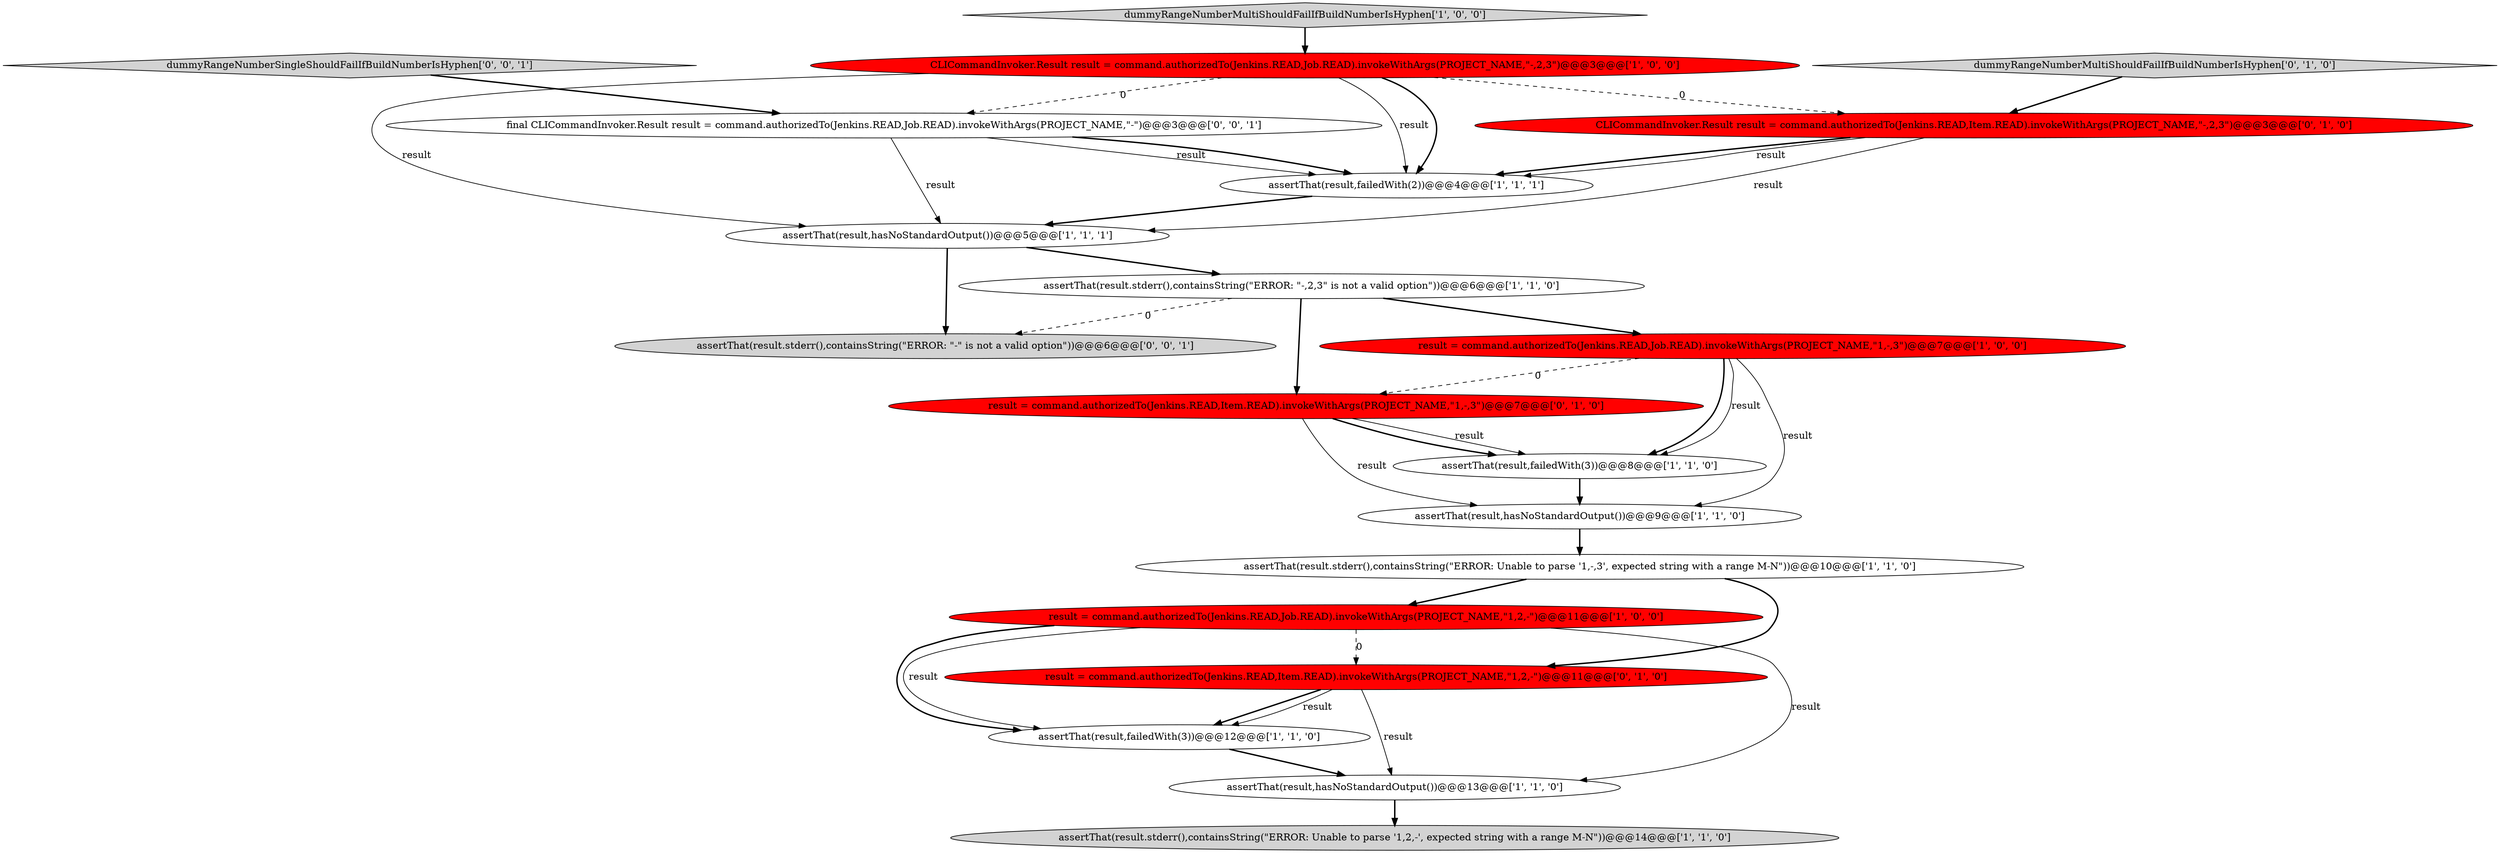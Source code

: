 digraph {
5 [style = filled, label = "assertThat(result.stderr(),containsString(\"ERROR: Unable to parse '1,2,-', expected string with a range M-N\"))@@@14@@@['1', '1', '0']", fillcolor = lightgray, shape = ellipse image = "AAA0AAABBB1BBB"];
11 [style = filled, label = "assertThat(result,failedWith(3))@@@8@@@['1', '1', '0']", fillcolor = white, shape = ellipse image = "AAA0AAABBB1BBB"];
2 [style = filled, label = "assertThat(result,failedWith(3))@@@12@@@['1', '1', '0']", fillcolor = white, shape = ellipse image = "AAA0AAABBB1BBB"];
6 [style = filled, label = "result = command.authorizedTo(Jenkins.READ,Job.READ).invokeWithArgs(PROJECT_NAME,\"1,2,-\")@@@11@@@['1', '0', '0']", fillcolor = red, shape = ellipse image = "AAA1AAABBB1BBB"];
7 [style = filled, label = "assertThat(result,hasNoStandardOutput())@@@9@@@['1', '1', '0']", fillcolor = white, shape = ellipse image = "AAA0AAABBB1BBB"];
9 [style = filled, label = "assertThat(result,hasNoStandardOutput())@@@5@@@['1', '1', '1']", fillcolor = white, shape = ellipse image = "AAA0AAABBB1BBB"];
4 [style = filled, label = "dummyRangeNumberMultiShouldFailIfBuildNumberIsHyphen['1', '0', '0']", fillcolor = lightgray, shape = diamond image = "AAA0AAABBB1BBB"];
8 [style = filled, label = "assertThat(result,hasNoStandardOutput())@@@13@@@['1', '1', '0']", fillcolor = white, shape = ellipse image = "AAA0AAABBB1BBB"];
13 [style = filled, label = "result = command.authorizedTo(Jenkins.READ,Item.READ).invokeWithArgs(PROJECT_NAME,\"1,-,3\")@@@7@@@['0', '1', '0']", fillcolor = red, shape = ellipse image = "AAA1AAABBB2BBB"];
17 [style = filled, label = "dummyRangeNumberSingleShouldFailIfBuildNumberIsHyphen['0', '0', '1']", fillcolor = lightgray, shape = diamond image = "AAA0AAABBB3BBB"];
14 [style = filled, label = "dummyRangeNumberMultiShouldFailIfBuildNumberIsHyphen['0', '1', '0']", fillcolor = lightgray, shape = diamond image = "AAA0AAABBB2BBB"];
19 [style = filled, label = "assertThat(result.stderr(),containsString(\"ERROR: \"-\" is not a valid option\"))@@@6@@@['0', '0', '1']", fillcolor = lightgray, shape = ellipse image = "AAA0AAABBB3BBB"];
18 [style = filled, label = "final CLICommandInvoker.Result result = command.authorizedTo(Jenkins.READ,Job.READ).invokeWithArgs(PROJECT_NAME,\"-\")@@@3@@@['0', '0', '1']", fillcolor = white, shape = ellipse image = "AAA0AAABBB3BBB"];
0 [style = filled, label = "assertThat(result,failedWith(2))@@@4@@@['1', '1', '1']", fillcolor = white, shape = ellipse image = "AAA0AAABBB1BBB"];
12 [style = filled, label = "result = command.authorizedTo(Jenkins.READ,Job.READ).invokeWithArgs(PROJECT_NAME,\"1,-,3\")@@@7@@@['1', '0', '0']", fillcolor = red, shape = ellipse image = "AAA1AAABBB1BBB"];
10 [style = filled, label = "assertThat(result.stderr(),containsString(\"ERROR: Unable to parse '1,-,3', expected string with a range M-N\"))@@@10@@@['1', '1', '0']", fillcolor = white, shape = ellipse image = "AAA0AAABBB1BBB"];
1 [style = filled, label = "CLICommandInvoker.Result result = command.authorizedTo(Jenkins.READ,Job.READ).invokeWithArgs(PROJECT_NAME,\"-,2,3\")@@@3@@@['1', '0', '0']", fillcolor = red, shape = ellipse image = "AAA1AAABBB1BBB"];
15 [style = filled, label = "result = command.authorizedTo(Jenkins.READ,Item.READ).invokeWithArgs(PROJECT_NAME,\"1,2,-\")@@@11@@@['0', '1', '0']", fillcolor = red, shape = ellipse image = "AAA1AAABBB2BBB"];
16 [style = filled, label = "CLICommandInvoker.Result result = command.authorizedTo(Jenkins.READ,Item.READ).invokeWithArgs(PROJECT_NAME,\"-,2,3\")@@@3@@@['0', '1', '0']", fillcolor = red, shape = ellipse image = "AAA1AAABBB2BBB"];
3 [style = filled, label = "assertThat(result.stderr(),containsString(\"ERROR: \"-,2,3\" is not a valid option\"))@@@6@@@['1', '1', '0']", fillcolor = white, shape = ellipse image = "AAA0AAABBB1BBB"];
14->16 [style = bold, label=""];
0->9 [style = bold, label=""];
16->0 [style = bold, label=""];
15->2 [style = bold, label=""];
6->2 [style = solid, label="result"];
10->15 [style = bold, label=""];
18->9 [style = solid, label="result"];
12->7 [style = solid, label="result"];
7->10 [style = bold, label=""];
12->11 [style = bold, label=""];
6->8 [style = solid, label="result"];
1->0 [style = solid, label="result"];
13->11 [style = solid, label="result"];
1->18 [style = dashed, label="0"];
1->0 [style = bold, label=""];
3->12 [style = bold, label=""];
16->0 [style = solid, label="result"];
10->6 [style = bold, label=""];
13->11 [style = bold, label=""];
15->8 [style = solid, label="result"];
15->2 [style = solid, label="result"];
18->0 [style = solid, label="result"];
3->19 [style = dashed, label="0"];
6->2 [style = bold, label=""];
1->9 [style = solid, label="result"];
8->5 [style = bold, label=""];
6->15 [style = dashed, label="0"];
1->16 [style = dashed, label="0"];
17->18 [style = bold, label=""];
12->11 [style = solid, label="result"];
3->13 [style = bold, label=""];
9->19 [style = bold, label=""];
9->3 [style = bold, label=""];
4->1 [style = bold, label=""];
12->13 [style = dashed, label="0"];
18->0 [style = bold, label=""];
16->9 [style = solid, label="result"];
11->7 [style = bold, label=""];
13->7 [style = solid, label="result"];
2->8 [style = bold, label=""];
}
